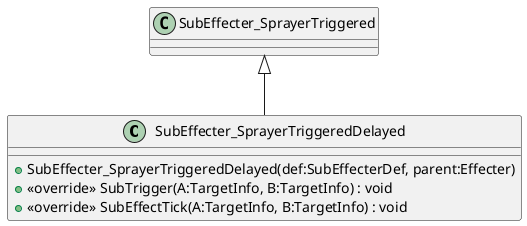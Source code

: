 @startuml
class SubEffecter_SprayerTriggeredDelayed {
    + SubEffecter_SprayerTriggeredDelayed(def:SubEffecterDef, parent:Effecter)
    + <<override>> SubTrigger(A:TargetInfo, B:TargetInfo) : void
    + <<override>> SubEffectTick(A:TargetInfo, B:TargetInfo) : void
}
SubEffecter_SprayerTriggered <|-- SubEffecter_SprayerTriggeredDelayed
@enduml
